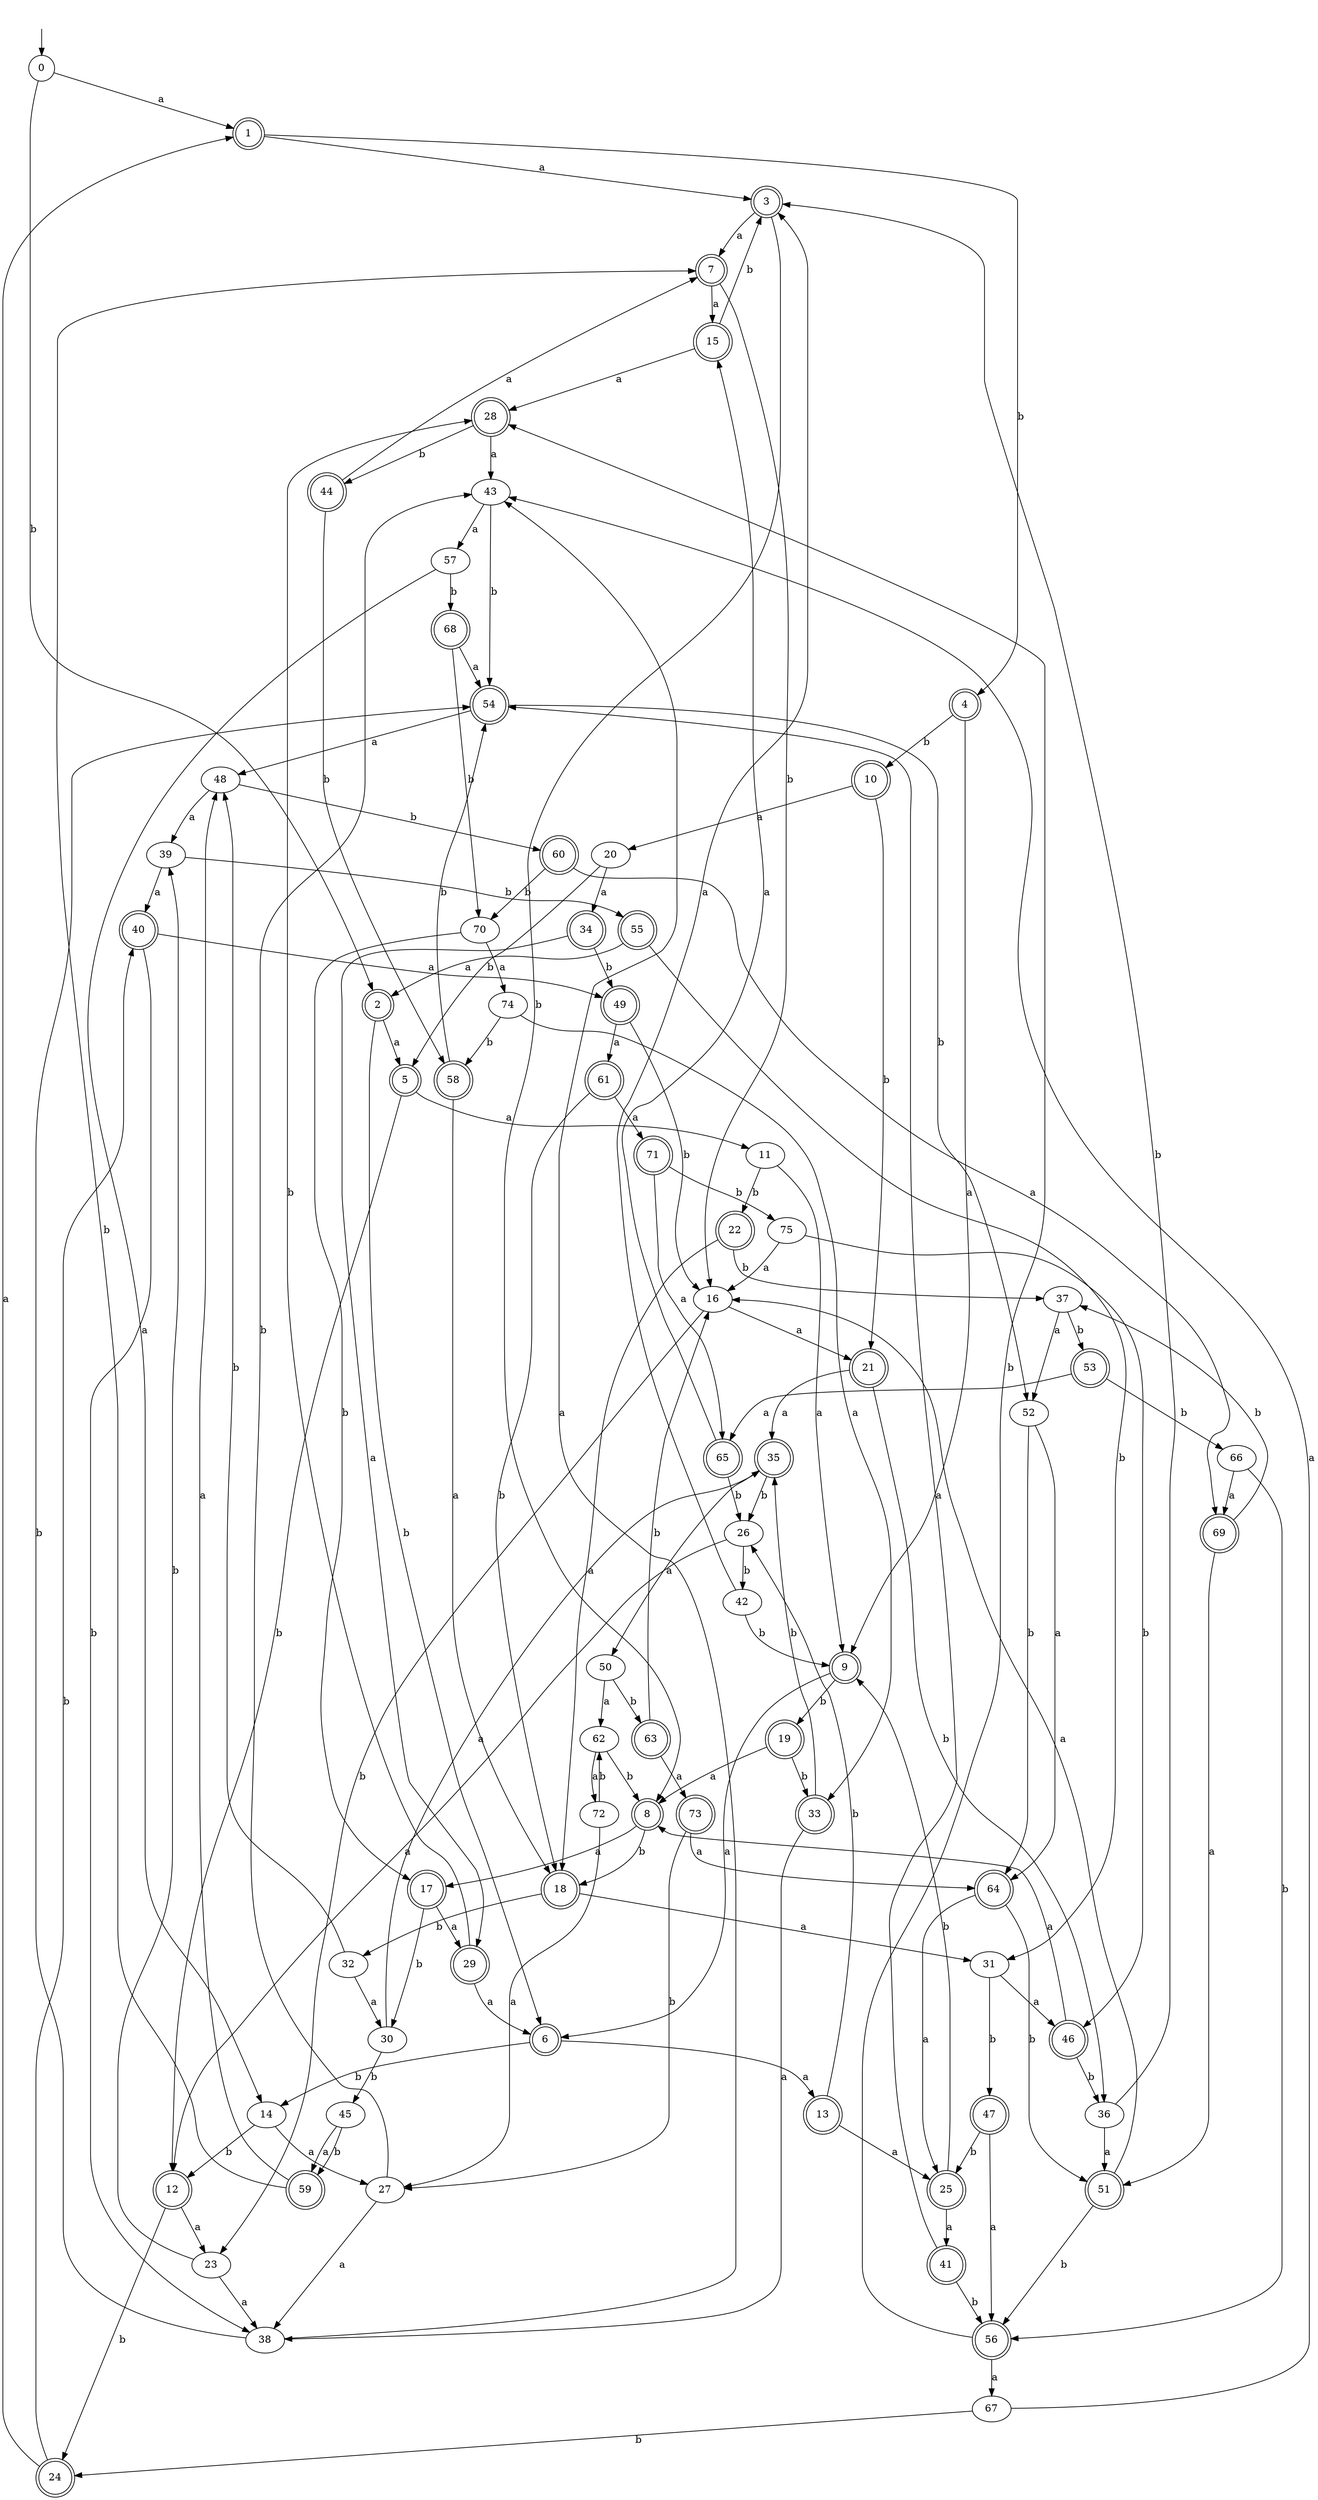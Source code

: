 digraph RandomDFA {
  __start0 [label="", shape=none];
  __start0 -> 0 [label=""];
  0 [shape=circle]
  0 -> 1 [label="a"]
  0 -> 2 [label="b"]
  1 [shape=doublecircle]
  1 -> 3 [label="a"]
  1 -> 4 [label="b"]
  2 [shape=doublecircle]
  2 -> 5 [label="a"]
  2 -> 6 [label="b"]
  3 [shape=doublecircle]
  3 -> 7 [label="a"]
  3 -> 8 [label="b"]
  4 [shape=doublecircle]
  4 -> 9 [label="a"]
  4 -> 10 [label="b"]
  5 [shape=doublecircle]
  5 -> 11 [label="a"]
  5 -> 12 [label="b"]
  6 [shape=doublecircle]
  6 -> 13 [label="a"]
  6 -> 14 [label="b"]
  7 [shape=doublecircle]
  7 -> 15 [label="a"]
  7 -> 16 [label="b"]
  8 [shape=doublecircle]
  8 -> 17 [label="a"]
  8 -> 18 [label="b"]
  9 [shape=doublecircle]
  9 -> 6 [label="a"]
  9 -> 19 [label="b"]
  10 [shape=doublecircle]
  10 -> 20 [label="a"]
  10 -> 21 [label="b"]
  11
  11 -> 9 [label="a"]
  11 -> 22 [label="b"]
  12 [shape=doublecircle]
  12 -> 23 [label="a"]
  12 -> 24 [label="b"]
  13 [shape=doublecircle]
  13 -> 25 [label="a"]
  13 -> 26 [label="b"]
  14
  14 -> 27 [label="a"]
  14 -> 12 [label="b"]
  15 [shape=doublecircle]
  15 -> 28 [label="a"]
  15 -> 3 [label="b"]
  16
  16 -> 21 [label="a"]
  16 -> 23 [label="b"]
  17 [shape=doublecircle]
  17 -> 29 [label="a"]
  17 -> 30 [label="b"]
  18 [shape=doublecircle]
  18 -> 31 [label="a"]
  18 -> 32 [label="b"]
  19 [shape=doublecircle]
  19 -> 8 [label="a"]
  19 -> 33 [label="b"]
  20
  20 -> 34 [label="a"]
  20 -> 5 [label="b"]
  21 [shape=doublecircle]
  21 -> 35 [label="a"]
  21 -> 36 [label="b"]
  22 [shape=doublecircle]
  22 -> 18 [label="a"]
  22 -> 37 [label="b"]
  23
  23 -> 38 [label="a"]
  23 -> 39 [label="b"]
  24 [shape=doublecircle]
  24 -> 1 [label="a"]
  24 -> 40 [label="b"]
  25 [shape=doublecircle]
  25 -> 41 [label="a"]
  25 -> 9 [label="b"]
  26
  26 -> 12 [label="a"]
  26 -> 42 [label="b"]
  27
  27 -> 38 [label="a"]
  27 -> 43 [label="b"]
  28 [shape=doublecircle]
  28 -> 43 [label="a"]
  28 -> 44 [label="b"]
  29 [shape=doublecircle]
  29 -> 6 [label="a"]
  29 -> 28 [label="b"]
  30
  30 -> 35 [label="a"]
  30 -> 45 [label="b"]
  31
  31 -> 46 [label="a"]
  31 -> 47 [label="b"]
  32
  32 -> 30 [label="a"]
  32 -> 48 [label="b"]
  33 [shape=doublecircle]
  33 -> 38 [label="a"]
  33 -> 35 [label="b"]
  34 [shape=doublecircle]
  34 -> 29 [label="a"]
  34 -> 49 [label="b"]
  35 [shape=doublecircle]
  35 -> 50 [label="a"]
  35 -> 26 [label="b"]
  36
  36 -> 51 [label="a"]
  36 -> 3 [label="b"]
  37
  37 -> 52 [label="a"]
  37 -> 53 [label="b"]
  38
  38 -> 43 [label="a"]
  38 -> 54 [label="b"]
  39
  39 -> 40 [label="a"]
  39 -> 55 [label="b"]
  40 [shape=doublecircle]
  40 -> 49 [label="a"]
  40 -> 38 [label="b"]
  41 [shape=doublecircle]
  41 -> 54 [label="a"]
  41 -> 56 [label="b"]
  42
  42 -> 3 [label="a"]
  42 -> 9 [label="b"]
  43
  43 -> 57 [label="a"]
  43 -> 54 [label="b"]
  44 [shape=doublecircle]
  44 -> 7 [label="a"]
  44 -> 58 [label="b"]
  45
  45 -> 59 [label="a"]
  45 -> 59 [label="b"]
  46 [shape=doublecircle]
  46 -> 8 [label="a"]
  46 -> 36 [label="b"]
  47 [shape=doublecircle]
  47 -> 56 [label="a"]
  47 -> 25 [label="b"]
  48
  48 -> 39 [label="a"]
  48 -> 60 [label="b"]
  49 [shape=doublecircle]
  49 -> 61 [label="a"]
  49 -> 16 [label="b"]
  50
  50 -> 62 [label="a"]
  50 -> 63 [label="b"]
  51 [shape=doublecircle]
  51 -> 16 [label="a"]
  51 -> 56 [label="b"]
  52
  52 -> 64 [label="a"]
  52 -> 64 [label="b"]
  53 [shape=doublecircle]
  53 -> 65 [label="a"]
  53 -> 66 [label="b"]
  54 [shape=doublecircle]
  54 -> 48 [label="a"]
  54 -> 52 [label="b"]
  55 [shape=doublecircle]
  55 -> 2 [label="a"]
  55 -> 31 [label="b"]
  56 [shape=doublecircle]
  56 -> 67 [label="a"]
  56 -> 28 [label="b"]
  57
  57 -> 14 [label="a"]
  57 -> 68 [label="b"]
  58 [shape=doublecircle]
  58 -> 18 [label="a"]
  58 -> 54 [label="b"]
  59 [shape=doublecircle]
  59 -> 48 [label="a"]
  59 -> 7 [label="b"]
  60 [shape=doublecircle]
  60 -> 69 [label="a"]
  60 -> 70 [label="b"]
  61 [shape=doublecircle]
  61 -> 71 [label="a"]
  61 -> 18 [label="b"]
  62
  62 -> 72 [label="a"]
  62 -> 8 [label="b"]
  63 [shape=doublecircle]
  63 -> 73 [label="a"]
  63 -> 16 [label="b"]
  64 [shape=doublecircle]
  64 -> 25 [label="a"]
  64 -> 51 [label="b"]
  65 [shape=doublecircle]
  65 -> 15 [label="a"]
  65 -> 26 [label="b"]
  66
  66 -> 69 [label="a"]
  66 -> 56 [label="b"]
  67
  67 -> 43 [label="a"]
  67 -> 24 [label="b"]
  68 [shape=doublecircle]
  68 -> 54 [label="a"]
  68 -> 70 [label="b"]
  69 [shape=doublecircle]
  69 -> 51 [label="a"]
  69 -> 37 [label="b"]
  70
  70 -> 74 [label="a"]
  70 -> 17 [label="b"]
  71 [shape=doublecircle]
  71 -> 65 [label="a"]
  71 -> 75 [label="b"]
  72
  72 -> 27 [label="a"]
  72 -> 62 [label="b"]
  73 [shape=doublecircle]
  73 -> 64 [label="a"]
  73 -> 27 [label="b"]
  74
  74 -> 33 [label="a"]
  74 -> 58 [label="b"]
  75
  75 -> 16 [label="a"]
  75 -> 46 [label="b"]
}

